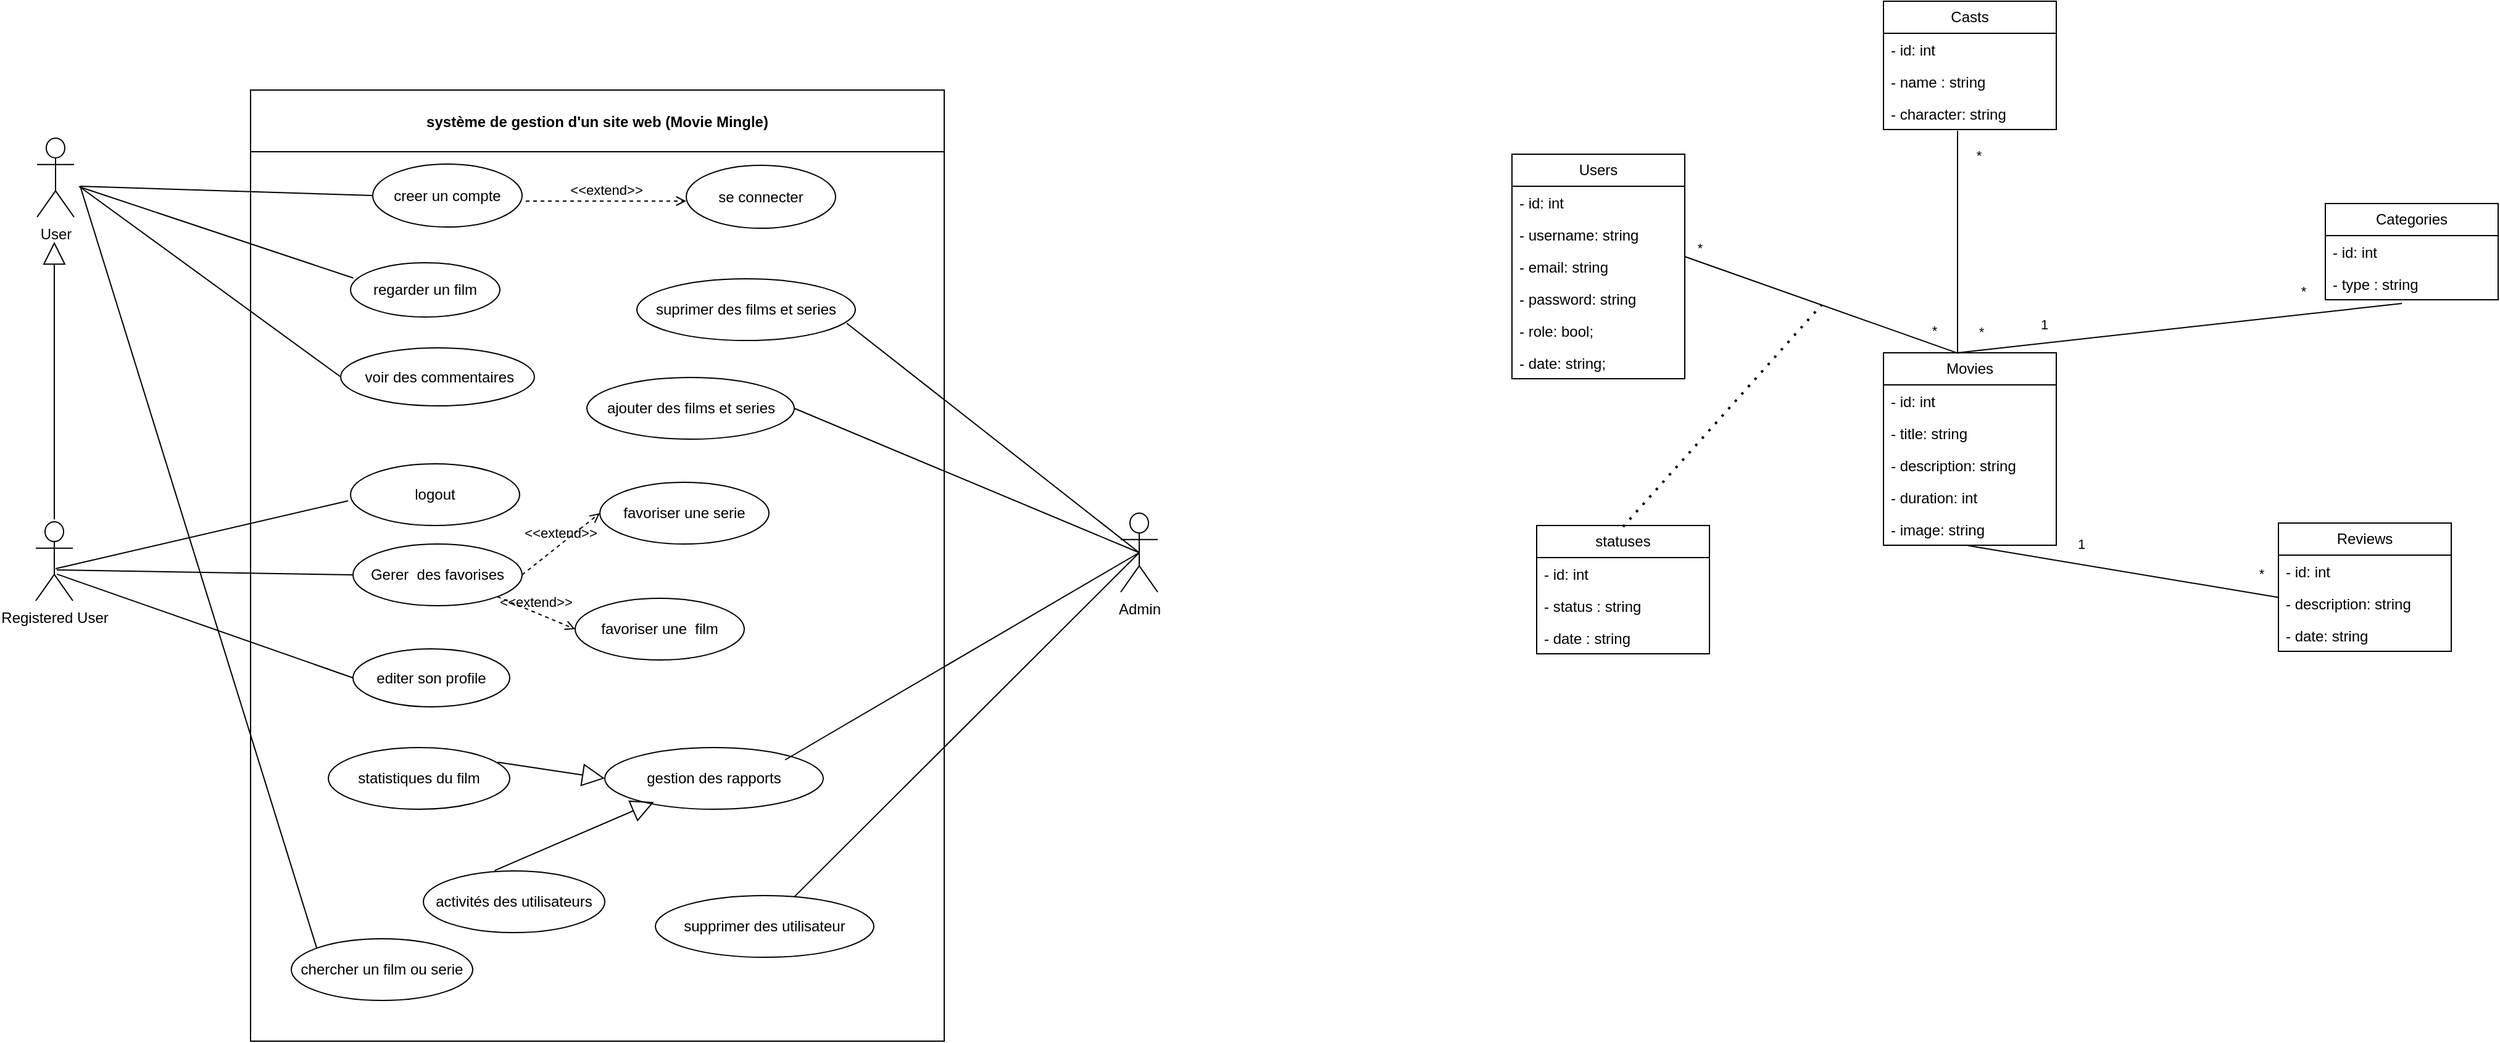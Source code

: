 <mxfile version="22.1.5" type="github">
  <diagram name="Page-1" id="ic3QxxJDQ8-wgufNTwQT">
    <mxGraphModel dx="1059" dy="621" grid="1" gridSize="10" guides="1" tooltips="1" connect="1" arrows="1" fold="1" page="1" pageScale="1" pageWidth="827" pageHeight="1169" math="0" shadow="0">
      <root>
        <mxCell id="0" />
        <mxCell id="1" parent="0" />
        <mxCell id="X57u4vgC66_1cAJJrnzx-187" value="Users" style="swimlane;fontStyle=0;childLayout=stackLayout;horizontal=1;startSize=26;fillColor=none;horizontalStack=0;resizeParent=1;resizeParentMax=0;resizeLast=0;collapsible=1;marginBottom=0;whiteSpace=wrap;html=1;" parent="1" vertex="1">
          <mxGeometry x="1279" y="219" width="140" height="182" as="geometry" />
        </mxCell>
        <mxCell id="X57u4vgC66_1cAJJrnzx-188" value="- id: int" style="text;strokeColor=none;fillColor=none;align=left;verticalAlign=top;spacingLeft=4;spacingRight=4;overflow=hidden;rotatable=0;points=[[0,0.5],[1,0.5]];portConstraint=eastwest;whiteSpace=wrap;html=1;" parent="X57u4vgC66_1cAJJrnzx-187" vertex="1">
          <mxGeometry y="26" width="140" height="26" as="geometry" />
        </mxCell>
        <mxCell id="X57u4vgC66_1cAJJrnzx-189" value="- username: string" style="text;strokeColor=none;fillColor=none;align=left;verticalAlign=top;spacingLeft=4;spacingRight=4;overflow=hidden;rotatable=0;points=[[0,0.5],[1,0.5]];portConstraint=eastwest;whiteSpace=wrap;html=1;" parent="X57u4vgC66_1cAJJrnzx-187" vertex="1">
          <mxGeometry y="52" width="140" height="26" as="geometry" />
        </mxCell>
        <mxCell id="X57u4vgC66_1cAJJrnzx-190" value="-&amp;nbsp;email: string" style="text;strokeColor=none;fillColor=none;align=left;verticalAlign=top;spacingLeft=4;spacingRight=4;overflow=hidden;rotatable=0;points=[[0,0.5],[1,0.5]];portConstraint=eastwest;whiteSpace=wrap;html=1;" parent="X57u4vgC66_1cAJJrnzx-187" vertex="1">
          <mxGeometry y="78" width="140" height="26" as="geometry" />
        </mxCell>
        <mxCell id="X57u4vgC66_1cAJJrnzx-191" value="-&amp;nbsp;password: string" style="text;strokeColor=none;fillColor=none;align=left;verticalAlign=top;spacingLeft=4;spacingRight=4;overflow=hidden;rotatable=0;points=[[0,0.5],[1,0.5]];portConstraint=eastwest;whiteSpace=wrap;html=1;" parent="X57u4vgC66_1cAJJrnzx-187" vertex="1">
          <mxGeometry y="104" width="140" height="26" as="geometry" />
        </mxCell>
        <mxCell id="X57u4vgC66_1cAJJrnzx-192" value="-&amp;nbsp;role: bool;" style="text;strokeColor=none;fillColor=none;align=left;verticalAlign=top;spacingLeft=4;spacingRight=4;overflow=hidden;rotatable=0;points=[[0,0.5],[1,0.5]];portConstraint=eastwest;whiteSpace=wrap;html=1;" parent="X57u4vgC66_1cAJJrnzx-187" vertex="1">
          <mxGeometry y="130" width="140" height="26" as="geometry" />
        </mxCell>
        <mxCell id="RzT8kKD2vKuFvKw7LRqd-3" value="-&amp;nbsp;date: string;" style="text;strokeColor=none;fillColor=none;align=left;verticalAlign=top;spacingLeft=4;spacingRight=4;overflow=hidden;rotatable=0;points=[[0,0.5],[1,0.5]];portConstraint=eastwest;whiteSpace=wrap;html=1;" vertex="1" parent="X57u4vgC66_1cAJJrnzx-187">
          <mxGeometry y="156" width="140" height="26" as="geometry" />
        </mxCell>
        <mxCell id="X57u4vgC66_1cAJJrnzx-193" value="User" style="shape=umlActor;verticalLabelPosition=bottom;verticalAlign=top;html=1;outlineConnect=0;rounded=0;labelBackgroundColor=none;" parent="1" vertex="1">
          <mxGeometry x="84" y="206" width="30" height="64" as="geometry" />
        </mxCell>
        <mxCell id="X57u4vgC66_1cAJJrnzx-194" value="système de gestion d&#39;un site web (Movie Mingle)" style="swimlane;startSize=50;rounded=0;labelBackgroundColor=none;" parent="1" vertex="1">
          <mxGeometry x="257" y="167" width="562" height="771" as="geometry" />
        </mxCell>
        <mxCell id="X57u4vgC66_1cAJJrnzx-195" value="creer un compte" style="ellipse;whiteSpace=wrap;html=1;align=center;newEdgeStyle={&quot;edgeStyle&quot;:&quot;entityRelationEdgeStyle&quot;,&quot;startArrow&quot;:&quot;none&quot;,&quot;endArrow&quot;:&quot;none&quot;,&quot;segment&quot;:10,&quot;curved&quot;:1,&quot;sourcePerimeterSpacing&quot;:0,&quot;targetPerimeterSpacing&quot;:0};treeFolding=1;treeMoving=1;rounded=0;labelBackgroundColor=none;" parent="X57u4vgC66_1cAJJrnzx-194" vertex="1">
          <mxGeometry x="99" y="60" width="121" height="51" as="geometry" />
        </mxCell>
        <mxCell id="X57u4vgC66_1cAJJrnzx-196" value="logout" style="ellipse;whiteSpace=wrap;html=1;align=center;newEdgeStyle={&quot;edgeStyle&quot;:&quot;entityRelationEdgeStyle&quot;,&quot;startArrow&quot;:&quot;none&quot;,&quot;endArrow&quot;:&quot;none&quot;,&quot;segment&quot;:10,&quot;curved&quot;:1,&quot;sourcePerimeterSpacing&quot;:0,&quot;targetPerimeterSpacing&quot;:0};treeFolding=1;treeMoving=1;rounded=0;labelBackgroundColor=none;" parent="X57u4vgC66_1cAJJrnzx-194" vertex="1">
          <mxGeometry x="81" y="303" width="137" height="50" as="geometry" />
        </mxCell>
        <mxCell id="X57u4vgC66_1cAJJrnzx-197" value="regarder un film" style="ellipse;whiteSpace=wrap;html=1;align=center;newEdgeStyle={&quot;edgeStyle&quot;:&quot;entityRelationEdgeStyle&quot;,&quot;startArrow&quot;:&quot;none&quot;,&quot;endArrow&quot;:&quot;none&quot;,&quot;segment&quot;:10,&quot;curved&quot;:1,&quot;sourcePerimeterSpacing&quot;:0,&quot;targetPerimeterSpacing&quot;:0};treeFolding=1;treeMoving=1;rounded=0;labelBackgroundColor=none;" parent="X57u4vgC66_1cAJJrnzx-194" vertex="1">
          <mxGeometry x="81" y="140" width="121" height="44" as="geometry" />
        </mxCell>
        <mxCell id="X57u4vgC66_1cAJJrnzx-198" value="ajouter des films et series" style="ellipse;whiteSpace=wrap;html=1;align=center;newEdgeStyle={&quot;edgeStyle&quot;:&quot;entityRelationEdgeStyle&quot;,&quot;startArrow&quot;:&quot;none&quot;,&quot;endArrow&quot;:&quot;none&quot;,&quot;segment&quot;:10,&quot;curved&quot;:1,&quot;sourcePerimeterSpacing&quot;:0,&quot;targetPerimeterSpacing&quot;:0};treeFolding=1;treeMoving=1;rounded=0;labelBackgroundColor=none;" parent="X57u4vgC66_1cAJJrnzx-194" vertex="1">
          <mxGeometry x="272.5" y="233" width="168" height="50" as="geometry" />
        </mxCell>
        <mxCell id="X57u4vgC66_1cAJJrnzx-199" value="suprimer des films et series" style="ellipse;whiteSpace=wrap;html=1;align=center;newEdgeStyle={&quot;edgeStyle&quot;:&quot;entityRelationEdgeStyle&quot;,&quot;startArrow&quot;:&quot;none&quot;,&quot;endArrow&quot;:&quot;none&quot;,&quot;segment&quot;:10,&quot;curved&quot;:1,&quot;sourcePerimeterSpacing&quot;:0,&quot;targetPerimeterSpacing&quot;:0};treeFolding=1;treeMoving=1;rounded=0;labelBackgroundColor=none;" parent="X57u4vgC66_1cAJJrnzx-194" vertex="1">
          <mxGeometry x="313" y="153" width="177" height="50" as="geometry" />
        </mxCell>
        <mxCell id="X57u4vgC66_1cAJJrnzx-200" value="gestion des&amp;nbsp;rapports" style="ellipse;whiteSpace=wrap;html=1;align=center;newEdgeStyle={&quot;edgeStyle&quot;:&quot;entityRelationEdgeStyle&quot;,&quot;startArrow&quot;:&quot;none&quot;,&quot;endArrow&quot;:&quot;none&quot;,&quot;segment&quot;:10,&quot;curved&quot;:1,&quot;sourcePerimeterSpacing&quot;:0,&quot;targetPerimeterSpacing&quot;:0};treeFolding=1;treeMoving=1;rounded=0;labelBackgroundColor=none;" parent="X57u4vgC66_1cAJJrnzx-194" vertex="1">
          <mxGeometry x="287" y="533" width="177" height="50" as="geometry" />
        </mxCell>
        <mxCell id="X57u4vgC66_1cAJJrnzx-201" value="activités des utilisateurs" style="ellipse;whiteSpace=wrap;html=1;align=center;newEdgeStyle={&quot;edgeStyle&quot;:&quot;entityRelationEdgeStyle&quot;,&quot;startArrow&quot;:&quot;none&quot;,&quot;endArrow&quot;:&quot;none&quot;,&quot;segment&quot;:10,&quot;curved&quot;:1,&quot;sourcePerimeterSpacing&quot;:0,&quot;targetPerimeterSpacing&quot;:0};treeFolding=1;treeMoving=1;rounded=0;labelBackgroundColor=none;" parent="X57u4vgC66_1cAJJrnzx-194" vertex="1">
          <mxGeometry x="140" y="633" width="147" height="50" as="geometry" />
        </mxCell>
        <mxCell id="X57u4vgC66_1cAJJrnzx-202" value="" style="endArrow=block;endSize=16;endFill=0;html=1;rounded=0;entryX=0.225;entryY=0.882;entryDx=0;entryDy=0;labelBackgroundColor=none;fontColor=default;exitX=0.393;exitY=-0.007;exitDx=0;exitDy=0;entryPerimeter=0;exitPerimeter=0;" parent="X57u4vgC66_1cAJJrnzx-194" source="X57u4vgC66_1cAJJrnzx-201" target="X57u4vgC66_1cAJJrnzx-200" edge="1">
          <mxGeometry width="160" relative="1" as="geometry">
            <mxPoint x="281" y="610" as="sourcePoint" />
            <mxPoint x="200" y="574" as="targetPoint" />
          </mxGeometry>
        </mxCell>
        <mxCell id="X57u4vgC66_1cAJJrnzx-203" value="&amp;nbsp;voir des commentaires" style="ellipse;whiteSpace=wrap;html=1;align=center;newEdgeStyle={&quot;edgeStyle&quot;:&quot;entityRelationEdgeStyle&quot;,&quot;startArrow&quot;:&quot;none&quot;,&quot;endArrow&quot;:&quot;none&quot;,&quot;segment&quot;:10,&quot;curved&quot;:1,&quot;sourcePerimeterSpacing&quot;:0,&quot;targetPerimeterSpacing&quot;:0};treeFolding=1;treeMoving=1;rounded=0;labelBackgroundColor=none;" parent="X57u4vgC66_1cAJJrnzx-194" vertex="1">
          <mxGeometry x="73" y="209" width="157" height="47" as="geometry" />
        </mxCell>
        <mxCell id="X57u4vgC66_1cAJJrnzx-204" value="se connecter" style="ellipse;whiteSpace=wrap;html=1;align=center;newEdgeStyle={&quot;edgeStyle&quot;:&quot;entityRelationEdgeStyle&quot;,&quot;startArrow&quot;:&quot;none&quot;,&quot;endArrow&quot;:&quot;none&quot;,&quot;segment&quot;:10,&quot;curved&quot;:1,&quot;sourcePerimeterSpacing&quot;:0,&quot;targetPerimeterSpacing&quot;:0};treeFolding=1;treeMoving=1;rounded=0;labelBackgroundColor=none;" parent="X57u4vgC66_1cAJJrnzx-194" vertex="1">
          <mxGeometry x="353" y="61" width="121" height="51" as="geometry" />
        </mxCell>
        <mxCell id="X57u4vgC66_1cAJJrnzx-205" value="&amp;lt;&amp;lt;extend&amp;gt;&amp;gt;" style="html=1;verticalAlign=bottom;labelBackgroundColor=none;endArrow=open;endFill=0;dashed=1;rounded=0;fontColor=default;" parent="X57u4vgC66_1cAJJrnzx-194" edge="1">
          <mxGeometry width="160" relative="1" as="geometry">
            <mxPoint x="223" y="90" as="sourcePoint" />
            <mxPoint x="353" y="90" as="targetPoint" />
          </mxGeometry>
        </mxCell>
        <mxCell id="X57u4vgC66_1cAJJrnzx-206" value="Gerer&amp;nbsp; des favorises" style="ellipse;whiteSpace=wrap;html=1;align=center;newEdgeStyle={&quot;edgeStyle&quot;:&quot;entityRelationEdgeStyle&quot;,&quot;startArrow&quot;:&quot;none&quot;,&quot;endArrow&quot;:&quot;none&quot;,&quot;segment&quot;:10,&quot;curved&quot;:1,&quot;sourcePerimeterSpacing&quot;:0,&quot;targetPerimeterSpacing&quot;:0};treeFolding=1;treeMoving=1;rounded=0;labelBackgroundColor=none;" parent="X57u4vgC66_1cAJJrnzx-194" vertex="1">
          <mxGeometry x="83" y="368" width="137" height="50" as="geometry" />
        </mxCell>
        <mxCell id="X57u4vgC66_1cAJJrnzx-207" value="favoriser une&amp;nbsp; film" style="ellipse;whiteSpace=wrap;html=1;align=center;newEdgeStyle={&quot;edgeStyle&quot;:&quot;entityRelationEdgeStyle&quot;,&quot;startArrow&quot;:&quot;none&quot;,&quot;endArrow&quot;:&quot;none&quot;,&quot;segment&quot;:10,&quot;curved&quot;:1,&quot;sourcePerimeterSpacing&quot;:0,&quot;targetPerimeterSpacing&quot;:0};treeFolding=1;treeMoving=1;rounded=0;labelBackgroundColor=none;" parent="X57u4vgC66_1cAJJrnzx-194" vertex="1">
          <mxGeometry x="263" y="412" width="137" height="50" as="geometry" />
        </mxCell>
        <mxCell id="X57u4vgC66_1cAJJrnzx-208" value="favoriser une serie" style="ellipse;whiteSpace=wrap;html=1;align=center;newEdgeStyle={&quot;edgeStyle&quot;:&quot;entityRelationEdgeStyle&quot;,&quot;startArrow&quot;:&quot;none&quot;,&quot;endArrow&quot;:&quot;none&quot;,&quot;segment&quot;:10,&quot;curved&quot;:1,&quot;sourcePerimeterSpacing&quot;:0,&quot;targetPerimeterSpacing&quot;:0};treeFolding=1;treeMoving=1;rounded=0;labelBackgroundColor=none;" parent="X57u4vgC66_1cAJJrnzx-194" vertex="1">
          <mxGeometry x="283" y="318" width="137" height="50" as="geometry" />
        </mxCell>
        <mxCell id="X57u4vgC66_1cAJJrnzx-211" value="editer son profile" style="ellipse;whiteSpace=wrap;html=1;align=center;newEdgeStyle={&quot;edgeStyle&quot;:&quot;entityRelationEdgeStyle&quot;,&quot;startArrow&quot;:&quot;none&quot;,&quot;endArrow&quot;:&quot;none&quot;,&quot;segment&quot;:10,&quot;curved&quot;:1,&quot;sourcePerimeterSpacing&quot;:0,&quot;targetPerimeterSpacing&quot;:0};treeFolding=1;treeMoving=1;rounded=0;labelBackgroundColor=none;" parent="X57u4vgC66_1cAJJrnzx-194" vertex="1">
          <mxGeometry x="83" y="453" width="127" height="47" as="geometry" />
        </mxCell>
        <mxCell id="X57u4vgC66_1cAJJrnzx-212" value="statistiques du film" style="ellipse;whiteSpace=wrap;html=1;align=center;newEdgeStyle={&quot;edgeStyle&quot;:&quot;entityRelationEdgeStyle&quot;,&quot;startArrow&quot;:&quot;none&quot;,&quot;endArrow&quot;:&quot;none&quot;,&quot;segment&quot;:10,&quot;curved&quot;:1,&quot;sourcePerimeterSpacing&quot;:0,&quot;targetPerimeterSpacing&quot;:0};treeFolding=1;treeMoving=1;rounded=0;labelBackgroundColor=none;" parent="X57u4vgC66_1cAJJrnzx-194" vertex="1">
          <mxGeometry x="63" y="533" width="147" height="50" as="geometry" />
        </mxCell>
        <mxCell id="X57u4vgC66_1cAJJrnzx-213" value="" style="endArrow=block;endSize=16;endFill=0;html=1;rounded=0;entryX=0;entryY=0.5;entryDx=0;entryDy=0;labelBackgroundColor=none;fontColor=default;exitX=0.933;exitY=0.238;exitDx=0;exitDy=0;exitPerimeter=0;" parent="X57u4vgC66_1cAJJrnzx-194" source="X57u4vgC66_1cAJJrnzx-212" target="X57u4vgC66_1cAJJrnzx-200" edge="1">
          <mxGeometry width="160" relative="1" as="geometry">
            <mxPoint x="288" y="653" as="sourcePoint" />
            <mxPoint x="291" y="580" as="targetPoint" />
          </mxGeometry>
        </mxCell>
        <mxCell id="X57u4vgC66_1cAJJrnzx-214" value="supprimer des utilisateur" style="ellipse;whiteSpace=wrap;html=1;align=center;newEdgeStyle={&quot;edgeStyle&quot;:&quot;entityRelationEdgeStyle&quot;,&quot;startArrow&quot;:&quot;none&quot;,&quot;endArrow&quot;:&quot;none&quot;,&quot;segment&quot;:10,&quot;curved&quot;:1,&quot;sourcePerimeterSpacing&quot;:0,&quot;targetPerimeterSpacing&quot;:0};treeFolding=1;treeMoving=1;rounded=0;labelBackgroundColor=none;" parent="X57u4vgC66_1cAJJrnzx-194" vertex="1">
          <mxGeometry x="328" y="653" width="177" height="50" as="geometry" />
        </mxCell>
        <mxCell id="X57u4vgC66_1cAJJrnzx-215" value="chercher un film ou serie" style="ellipse;whiteSpace=wrap;html=1;align=center;newEdgeStyle={&quot;edgeStyle&quot;:&quot;entityRelationEdgeStyle&quot;,&quot;startArrow&quot;:&quot;none&quot;,&quot;endArrow&quot;:&quot;none&quot;,&quot;segment&quot;:10,&quot;curved&quot;:1,&quot;sourcePerimeterSpacing&quot;:0,&quot;targetPerimeterSpacing&quot;:0};treeFolding=1;treeMoving=1;rounded=0;labelBackgroundColor=none;" parent="X57u4vgC66_1cAJJrnzx-194" vertex="1">
          <mxGeometry x="33" y="688" width="147" height="50" as="geometry" />
        </mxCell>
        <mxCell id="X57u4vgC66_1cAJJrnzx-280" value="&amp;lt;&amp;lt;extend&amp;gt;&amp;gt;" style="html=1;verticalAlign=bottom;labelBackgroundColor=none;endArrow=open;endFill=0;dashed=1;rounded=0;fontColor=default;exitX=1;exitY=0.5;exitDx=0;exitDy=0;entryX=0;entryY=0.5;entryDx=0;entryDy=0;" parent="X57u4vgC66_1cAJJrnzx-194" source="X57u4vgC66_1cAJJrnzx-206" target="X57u4vgC66_1cAJJrnzx-208" edge="1">
          <mxGeometry width="160" relative="1" as="geometry">
            <mxPoint x="233" y="390" as="sourcePoint" />
            <mxPoint x="363" y="390" as="targetPoint" />
          </mxGeometry>
        </mxCell>
        <mxCell id="X57u4vgC66_1cAJJrnzx-281" value="&amp;lt;&amp;lt;extend&amp;gt;&amp;gt;" style="html=1;verticalAlign=bottom;labelBackgroundColor=none;endArrow=open;endFill=0;dashed=1;rounded=0;fontColor=default;exitX=1;exitY=1;exitDx=0;exitDy=0;entryX=0;entryY=0.5;entryDx=0;entryDy=0;" parent="X57u4vgC66_1cAJJrnzx-194" source="X57u4vgC66_1cAJJrnzx-206" target="X57u4vgC66_1cAJJrnzx-207" edge="1">
          <mxGeometry width="160" relative="1" as="geometry">
            <mxPoint x="230" y="403" as="sourcePoint" />
            <mxPoint x="293" y="353" as="targetPoint" />
          </mxGeometry>
        </mxCell>
        <mxCell id="X57u4vgC66_1cAJJrnzx-216" value="" style="endArrow=none;html=1;rounded=0;entryX=0;entryY=0.5;entryDx=0;entryDy=0;labelBackgroundColor=none;fontColor=default;" parent="1" target="X57u4vgC66_1cAJJrnzx-195" edge="1">
          <mxGeometry width="50" height="50" relative="1" as="geometry">
            <mxPoint x="119" y="245" as="sourcePoint" />
            <mxPoint x="455.0" y="274" as="targetPoint" />
          </mxGeometry>
        </mxCell>
        <mxCell id="X57u4vgC66_1cAJJrnzx-217" value="" style="endArrow=none;html=1;rounded=0;entryX=0;entryY=0.5;entryDx=0;entryDy=0;labelBackgroundColor=none;fontColor=default;" parent="1" target="X57u4vgC66_1cAJJrnzx-203" edge="1">
          <mxGeometry width="50" height="50" relative="1" as="geometry">
            <mxPoint x="118" y="245" as="sourcePoint" />
            <mxPoint x="367" y="459" as="targetPoint" />
          </mxGeometry>
        </mxCell>
        <mxCell id="X57u4vgC66_1cAJJrnzx-218" value="Movies" style="swimlane;fontStyle=0;childLayout=stackLayout;horizontal=1;startSize=26;fillColor=none;horizontalStack=0;resizeParent=1;resizeParentMax=0;resizeLast=0;collapsible=1;marginBottom=0;whiteSpace=wrap;html=1;" parent="1" vertex="1">
          <mxGeometry x="1580" y="380" width="140" height="156" as="geometry" />
        </mxCell>
        <mxCell id="X57u4vgC66_1cAJJrnzx-219" value="- id: int" style="text;strokeColor=none;fillColor=none;align=left;verticalAlign=top;spacingLeft=4;spacingRight=4;overflow=hidden;rotatable=0;points=[[0,0.5],[1,0.5]];portConstraint=eastwest;whiteSpace=wrap;html=1;" parent="X57u4vgC66_1cAJJrnzx-218" vertex="1">
          <mxGeometry y="26" width="140" height="26" as="geometry" />
        </mxCell>
        <mxCell id="X57u4vgC66_1cAJJrnzx-220" value="- title: string" style="text;strokeColor=none;fillColor=none;align=left;verticalAlign=top;spacingLeft=4;spacingRight=4;overflow=hidden;rotatable=0;points=[[0,0.5],[1,0.5]];portConstraint=eastwest;whiteSpace=wrap;html=1;" parent="X57u4vgC66_1cAJJrnzx-218" vertex="1">
          <mxGeometry y="52" width="140" height="26" as="geometry" />
        </mxCell>
        <mxCell id="X57u4vgC66_1cAJJrnzx-221" value="- description: string" style="text;strokeColor=none;fillColor=none;align=left;verticalAlign=top;spacingLeft=4;spacingRight=4;overflow=hidden;rotatable=0;points=[[0,0.5],[1,0.5]];portConstraint=eastwest;whiteSpace=wrap;html=1;" parent="X57u4vgC66_1cAJJrnzx-218" vertex="1">
          <mxGeometry y="78" width="140" height="26" as="geometry" />
        </mxCell>
        <mxCell id="X57u4vgC66_1cAJJrnzx-222" value="- duration: int" style="text;strokeColor=none;fillColor=none;align=left;verticalAlign=top;spacingLeft=4;spacingRight=4;overflow=hidden;rotatable=0;points=[[0,0.5],[1,0.5]];portConstraint=eastwest;whiteSpace=wrap;html=1;" parent="X57u4vgC66_1cAJJrnzx-218" vertex="1">
          <mxGeometry y="104" width="140" height="26" as="geometry" />
        </mxCell>
        <mxCell id="rf1HGpBpddbTCNV_slv_-1" value="- image: string" style="text;strokeColor=none;fillColor=none;align=left;verticalAlign=top;spacingLeft=4;spacingRight=4;overflow=hidden;rotatable=0;points=[[0,0.5],[1,0.5]];portConstraint=eastwest;whiteSpace=wrap;html=1;" parent="X57u4vgC66_1cAJJrnzx-218" vertex="1">
          <mxGeometry y="130" width="140" height="26" as="geometry" />
        </mxCell>
        <mxCell id="X57u4vgC66_1cAJJrnzx-230" value="" style="endArrow=none;html=1;rounded=0;entryX=0.44;entryY=-0.012;entryDx=0;entryDy=0;entryPerimeter=0;" parent="1" edge="1">
          <mxGeometry width="50" height="50" relative="1" as="geometry">
            <mxPoint x="1419" y="302" as="sourcePoint" />
            <mxPoint x="1640.6" y="380.44" as="targetPoint" />
          </mxGeometry>
        </mxCell>
        <mxCell id="X57u4vgC66_1cAJJrnzx-232" value="Categories" style="swimlane;fontStyle=0;childLayout=stackLayout;horizontal=1;startSize=26;fillColor=none;horizontalStack=0;resizeParent=1;resizeParentMax=0;resizeLast=0;collapsible=1;marginBottom=0;whiteSpace=wrap;html=1;" parent="1" vertex="1">
          <mxGeometry x="1938" y="259" width="140" height="78" as="geometry" />
        </mxCell>
        <mxCell id="X57u4vgC66_1cAJJrnzx-233" value="- id: int" style="text;strokeColor=none;fillColor=none;align=left;verticalAlign=top;spacingLeft=4;spacingRight=4;overflow=hidden;rotatable=0;points=[[0,0.5],[1,0.5]];portConstraint=eastwest;whiteSpace=wrap;html=1;" parent="X57u4vgC66_1cAJJrnzx-232" vertex="1">
          <mxGeometry y="26" width="140" height="26" as="geometry" />
        </mxCell>
        <mxCell id="X57u4vgC66_1cAJJrnzx-234" value="- type : string" style="text;strokeColor=none;fillColor=none;align=left;verticalAlign=top;spacingLeft=4;spacingRight=4;overflow=hidden;rotatable=0;points=[[0,0.5],[1,0.5]];portConstraint=eastwest;whiteSpace=wrap;html=1;" parent="X57u4vgC66_1cAJJrnzx-232" vertex="1">
          <mxGeometry y="52" width="140" height="26" as="geometry" />
        </mxCell>
        <mxCell id="X57u4vgC66_1cAJJrnzx-235" value="Reviews" style="swimlane;fontStyle=0;childLayout=stackLayout;horizontal=1;startSize=26;fillColor=none;horizontalStack=0;resizeParent=1;resizeParentMax=0;resizeLast=0;collapsible=1;marginBottom=0;whiteSpace=wrap;html=1;" parent="1" vertex="1">
          <mxGeometry x="1900" y="518" width="140" height="104" as="geometry" />
        </mxCell>
        <mxCell id="X57u4vgC66_1cAJJrnzx-236" value="- id: int" style="text;strokeColor=none;fillColor=none;align=left;verticalAlign=top;spacingLeft=4;spacingRight=4;overflow=hidden;rotatable=0;points=[[0,0.5],[1,0.5]];portConstraint=eastwest;whiteSpace=wrap;html=1;" parent="X57u4vgC66_1cAJJrnzx-235" vertex="1">
          <mxGeometry y="26" width="140" height="26" as="geometry" />
        </mxCell>
        <mxCell id="X57u4vgC66_1cAJJrnzx-238" value="- description: string" style="text;strokeColor=none;fillColor=none;align=left;verticalAlign=top;spacingLeft=4;spacingRight=4;overflow=hidden;rotatable=0;points=[[0,0.5],[1,0.5]];portConstraint=eastwest;whiteSpace=wrap;html=1;" parent="X57u4vgC66_1cAJJrnzx-235" vertex="1">
          <mxGeometry y="52" width="140" height="26" as="geometry" />
        </mxCell>
        <mxCell id="X57u4vgC66_1cAJJrnzx-239" value="- date: string" style="text;strokeColor=none;fillColor=none;align=left;verticalAlign=top;spacingLeft=4;spacingRight=4;overflow=hidden;rotatable=0;points=[[0,0.5],[1,0.5]];portConstraint=eastwest;whiteSpace=wrap;html=1;" parent="X57u4vgC66_1cAJJrnzx-235" vertex="1">
          <mxGeometry y="78" width="140" height="26" as="geometry" />
        </mxCell>
        <mxCell id="X57u4vgC66_1cAJJrnzx-240" value="" style="endArrow=none;html=1;rounded=0;" parent="1" edge="1">
          <mxGeometry width="50" height="50" relative="1" as="geometry">
            <mxPoint x="2000" y="340" as="sourcePoint" />
            <mxPoint x="1640" y="380" as="targetPoint" />
          </mxGeometry>
        </mxCell>
        <mxCell id="X57u4vgC66_1cAJJrnzx-241" value="Casts" style="swimlane;fontStyle=0;childLayout=stackLayout;horizontal=1;startSize=26;fillColor=none;horizontalStack=0;resizeParent=1;resizeParentMax=0;resizeLast=0;collapsible=1;marginBottom=0;whiteSpace=wrap;html=1;" parent="1" vertex="1">
          <mxGeometry x="1580" y="95" width="140" height="104" as="geometry" />
        </mxCell>
        <mxCell id="X57u4vgC66_1cAJJrnzx-242" value="- id: int" style="text;strokeColor=none;fillColor=none;align=left;verticalAlign=top;spacingLeft=4;spacingRight=4;overflow=hidden;rotatable=0;points=[[0,0.5],[1,0.5]];portConstraint=eastwest;whiteSpace=wrap;html=1;" parent="X57u4vgC66_1cAJJrnzx-241" vertex="1">
          <mxGeometry y="26" width="140" height="26" as="geometry" />
        </mxCell>
        <mxCell id="X57u4vgC66_1cAJJrnzx-243" value="- name : string" style="text;strokeColor=none;fillColor=none;align=left;verticalAlign=top;spacingLeft=4;spacingRight=4;overflow=hidden;rotatable=0;points=[[0,0.5],[1,0.5]];portConstraint=eastwest;whiteSpace=wrap;html=1;" parent="X57u4vgC66_1cAJJrnzx-241" vertex="1">
          <mxGeometry y="52" width="140" height="26" as="geometry" />
        </mxCell>
        <mxCell id="X57u4vgC66_1cAJJrnzx-244" value="- character: string" style="text;strokeColor=none;fillColor=none;align=left;verticalAlign=top;spacingLeft=4;spacingRight=4;overflow=hidden;rotatable=0;points=[[0,0.5],[1,0.5]];portConstraint=eastwest;whiteSpace=wrap;html=1;" parent="X57u4vgC66_1cAJJrnzx-241" vertex="1">
          <mxGeometry y="78" width="140" height="26" as="geometry" />
        </mxCell>
        <mxCell id="X57u4vgC66_1cAJJrnzx-245" value="" style="endArrow=none;html=1;rounded=0;entryX=0.502;entryY=1.047;entryDx=0;entryDy=0;exitX=0.018;exitY=0.707;exitDx=0;exitDy=0;entryPerimeter=0;exitPerimeter=0;" parent="1" edge="1">
          <mxGeometry width="50" height="50" relative="1" as="geometry">
            <mxPoint x="1900.52" y="578.382" as="sourcePoint" />
            <mxPoint x="1648.28" y="536.222" as="targetPoint" />
          </mxGeometry>
        </mxCell>
        <mxCell id="X57u4vgC66_1cAJJrnzx-246" value="" style="endArrow=none;html=1;rounded=0;entryX=0;entryY=0.5;entryDx=0;entryDy=0;" parent="1" edge="1">
          <mxGeometry width="50" height="50" relative="1" as="geometry">
            <mxPoint x="1640" y="200" as="sourcePoint" />
            <mxPoint x="1640" y="380" as="targetPoint" />
          </mxGeometry>
        </mxCell>
        <mxCell id="X57u4vgC66_1cAJJrnzx-248" value="*" style="edgeLabel;html=1;align=center;verticalAlign=middle;resizable=0;points=[];" parent="X57u4vgC66_1cAJJrnzx-246" vertex="1" connectable="0">
          <mxGeometry x="0.046" relative="1" as="geometry">
            <mxPoint x="17" y="-74" as="offset" />
          </mxGeometry>
        </mxCell>
        <mxCell id="X57u4vgC66_1cAJJrnzx-249" value="*" style="edgeLabel;html=1;align=center;verticalAlign=middle;resizable=0;points=[];" parent="X57u4vgC66_1cAJJrnzx-246" vertex="1" connectable="0">
          <mxGeometry x="0.046" relative="1" as="geometry">
            <mxPoint x="19" y="69" as="offset" />
          </mxGeometry>
        </mxCell>
        <mxCell id="X57u4vgC66_1cAJJrnzx-250" value="*" style="edgeLabel;html=1;align=center;verticalAlign=middle;resizable=0;points=[];" parent="X57u4vgC66_1cAJJrnzx-246" vertex="1" connectable="0">
          <mxGeometry x="0.046" relative="1" as="geometry">
            <mxPoint x="-209" y="1" as="offset" />
          </mxGeometry>
        </mxCell>
        <mxCell id="X57u4vgC66_1cAJJrnzx-251" value="*" style="edgeLabel;html=1;align=center;verticalAlign=middle;resizable=0;points=[];" parent="X57u4vgC66_1cAJJrnzx-246" vertex="1" connectable="0">
          <mxGeometry x="0.046" relative="1" as="geometry">
            <mxPoint x="-19" y="68" as="offset" />
          </mxGeometry>
        </mxCell>
        <mxCell id="X57u4vgC66_1cAJJrnzx-252" value="*" style="edgeLabel;html=1;align=center;verticalAlign=middle;resizable=0;points=[];" parent="X57u4vgC66_1cAJJrnzx-246" vertex="1" connectable="0">
          <mxGeometry x="0.046" relative="1" as="geometry">
            <mxPoint x="280" y="36" as="offset" />
          </mxGeometry>
        </mxCell>
        <mxCell id="X57u4vgC66_1cAJJrnzx-253" value="1" style="edgeLabel;html=1;align=center;verticalAlign=middle;resizable=0;points=[];" parent="X57u4vgC66_1cAJJrnzx-246" vertex="1" connectable="0">
          <mxGeometry x="0.046" relative="1" as="geometry">
            <mxPoint x="70" y="63" as="offset" />
          </mxGeometry>
        </mxCell>
        <mxCell id="X57u4vgC66_1cAJJrnzx-254" value="*" style="edgeLabel;html=1;align=center;verticalAlign=middle;resizable=0;points=[];" parent="X57u4vgC66_1cAJJrnzx-246" vertex="1" connectable="0">
          <mxGeometry x="0.046" relative="1" as="geometry">
            <mxPoint x="246" y="265" as="offset" />
          </mxGeometry>
        </mxCell>
        <mxCell id="X57u4vgC66_1cAJJrnzx-255" value="1" style="edgeLabel;html=1;align=center;verticalAlign=middle;resizable=0;points=[];" parent="X57u4vgC66_1cAJJrnzx-246" vertex="1" connectable="0">
          <mxGeometry x="0.046" relative="1" as="geometry">
            <mxPoint x="100" y="241" as="offset" />
          </mxGeometry>
        </mxCell>
        <mxCell id="X57u4vgC66_1cAJJrnzx-265" value="statuses" style="swimlane;fontStyle=0;childLayout=stackLayout;horizontal=1;startSize=26;fillColor=none;horizontalStack=0;resizeParent=1;resizeParentMax=0;resizeLast=0;collapsible=1;marginBottom=0;whiteSpace=wrap;html=1;" parent="1" vertex="1">
          <mxGeometry x="1299" y="520" width="140" height="104" as="geometry" />
        </mxCell>
        <mxCell id="X57u4vgC66_1cAJJrnzx-266" value="- id: int" style="text;strokeColor=none;fillColor=none;align=left;verticalAlign=top;spacingLeft=4;spacingRight=4;overflow=hidden;rotatable=0;points=[[0,0.5],[1,0.5]];portConstraint=eastwest;whiteSpace=wrap;html=1;" parent="X57u4vgC66_1cAJJrnzx-265" vertex="1">
          <mxGeometry y="26" width="140" height="26" as="geometry" />
        </mxCell>
        <mxCell id="X57u4vgC66_1cAJJrnzx-267" value="- status : string" style="text;strokeColor=none;fillColor=none;align=left;verticalAlign=top;spacingLeft=4;spacingRight=4;overflow=hidden;rotatable=0;points=[[0,0.5],[1,0.5]];portConstraint=eastwest;whiteSpace=wrap;html=1;" parent="X57u4vgC66_1cAJJrnzx-265" vertex="1">
          <mxGeometry y="52" width="140" height="26" as="geometry" />
        </mxCell>
        <mxCell id="RzT8kKD2vKuFvKw7LRqd-2" value="- date : string" style="text;strokeColor=none;fillColor=none;align=left;verticalAlign=top;spacingLeft=4;spacingRight=4;overflow=hidden;rotatable=0;points=[[0,0.5],[1,0.5]];portConstraint=eastwest;whiteSpace=wrap;html=1;" vertex="1" parent="X57u4vgC66_1cAJJrnzx-265">
          <mxGeometry y="78" width="140" height="26" as="geometry" />
        </mxCell>
        <mxCell id="X57u4vgC66_1cAJJrnzx-268" value="" style="endArrow=none;html=1;rounded=0;entryX=0.019;entryY=0.281;entryDx=0;entryDy=0;labelBackgroundColor=none;fontColor=default;entryPerimeter=0;" parent="1" target="X57u4vgC66_1cAJJrnzx-197" edge="1">
          <mxGeometry width="50" height="50" relative="1" as="geometry">
            <mxPoint x="120" y="246" as="sourcePoint" />
            <mxPoint x="336.669" y="307.36" as="targetPoint" />
          </mxGeometry>
        </mxCell>
        <mxCell id="X57u4vgC66_1cAJJrnzx-269" value="Admin" style="shape=umlActor;verticalLabelPosition=bottom;verticalAlign=top;html=1;outlineConnect=0;rounded=0;labelBackgroundColor=none;" parent="1" vertex="1">
          <mxGeometry x="962" y="510" width="30" height="64" as="geometry" />
        </mxCell>
        <mxCell id="X57u4vgC66_1cAJJrnzx-270" value="Registered User" style="shape=umlActor;verticalLabelPosition=bottom;verticalAlign=top;html=1;outlineConnect=0;rounded=0;labelBackgroundColor=none;" parent="1" vertex="1">
          <mxGeometry x="83" y="517" width="30" height="64" as="geometry" />
        </mxCell>
        <mxCell id="X57u4vgC66_1cAJJrnzx-271" value="" style="endArrow=none;html=1;rounded=0;labelBackgroundColor=none;fontColor=default;" parent="1" edge="1">
          <mxGeometry width="50" height="50" relative="1" as="geometry">
            <mxPoint x="99" y="555" as="sourcePoint" />
            <mxPoint x="336" y="500" as="targetPoint" />
          </mxGeometry>
        </mxCell>
        <mxCell id="X57u4vgC66_1cAJJrnzx-272" value="" style="endArrow=none;html=1;rounded=0;labelBackgroundColor=none;fontColor=default;" parent="1" edge="1">
          <mxGeometry width="50" height="50" relative="1" as="geometry">
            <mxPoint x="100" y="556" as="sourcePoint" />
            <mxPoint x="340" y="560" as="targetPoint" />
          </mxGeometry>
        </mxCell>
        <mxCell id="X57u4vgC66_1cAJJrnzx-273" value="" style="endArrow=block;endSize=16;endFill=0;html=1;rounded=0;labelBackgroundColor=none;fontColor=default;" parent="1" edge="1">
          <mxGeometry width="160" relative="1" as="geometry">
            <mxPoint x="98" y="515" as="sourcePoint" />
            <mxPoint x="98" y="290" as="targetPoint" />
            <Array as="points" />
          </mxGeometry>
        </mxCell>
        <mxCell id="X57u4vgC66_1cAJJrnzx-274" value="" style="endArrow=none;html=1;rounded=0;entryX=0;entryY=0.5;entryDx=0;entryDy=0;labelBackgroundColor=none;fontColor=default;exitX=0.572;exitY=0.663;exitDx=0;exitDy=0;exitPerimeter=0;" parent="1" source="X57u4vgC66_1cAJJrnzx-270" target="X57u4vgC66_1cAJJrnzx-211" edge="1">
          <mxGeometry width="50" height="50" relative="1" as="geometry">
            <mxPoint x="100" y="560" as="sourcePoint" />
            <mxPoint x="347" y="769" as="targetPoint" />
          </mxGeometry>
        </mxCell>
        <mxCell id="X57u4vgC66_1cAJJrnzx-275" value="" style="endArrow=none;html=1;rounded=0;entryX=0.5;entryY=0.5;entryDx=0;entryDy=0;labelBackgroundColor=none;fontColor=default;entryPerimeter=0;" parent="1" target="X57u4vgC66_1cAJJrnzx-269" edge="1">
          <mxGeometry width="50" height="50" relative="1" as="geometry">
            <mxPoint x="740" y="356" as="sourcePoint" />
            <mxPoint x="952" y="510" as="targetPoint" />
          </mxGeometry>
        </mxCell>
        <mxCell id="X57u4vgC66_1cAJJrnzx-276" value="" style="endArrow=none;html=1;rounded=0;entryX=0.5;entryY=0.5;entryDx=0;entryDy=0;labelBackgroundColor=none;fontColor=default;entryPerimeter=0;exitX=1;exitY=0.5;exitDx=0;exitDy=0;" parent="1" source="X57u4vgC66_1cAJJrnzx-198" target="X57u4vgC66_1cAJJrnzx-269" edge="1">
          <mxGeometry width="50" height="50" relative="1" as="geometry">
            <mxPoint x="750" y="366" as="sourcePoint" />
            <mxPoint x="987" y="552" as="targetPoint" />
          </mxGeometry>
        </mxCell>
        <mxCell id="X57u4vgC66_1cAJJrnzx-277" value="" style="endArrow=none;html=1;rounded=0;labelBackgroundColor=none;fontColor=default;exitX=0.989;exitY=0.2;exitDx=0;exitDy=0;exitPerimeter=0;" parent="1" edge="1">
          <mxGeometry width="50" height="50" relative="1" as="geometry">
            <mxPoint x="690.053" y="710" as="sourcePoint" />
            <mxPoint x="977" y="542" as="targetPoint" />
          </mxGeometry>
        </mxCell>
        <mxCell id="X57u4vgC66_1cAJJrnzx-278" value="" style="endArrow=none;html=1;rounded=0;labelBackgroundColor=none;fontColor=default;entryX=0.5;entryY=0.5;entryDx=0;entryDy=0;entryPerimeter=0;" parent="1" source="X57u4vgC66_1cAJJrnzx-214" target="X57u4vgC66_1cAJJrnzx-269" edge="1">
          <mxGeometry width="50" height="50" relative="1" as="geometry">
            <mxPoint x="700.053" y="720" as="sourcePoint" />
            <mxPoint x="980" y="540" as="targetPoint" />
          </mxGeometry>
        </mxCell>
        <mxCell id="X57u4vgC66_1cAJJrnzx-279" value="" style="endArrow=none;html=1;rounded=0;entryX=0;entryY=0;entryDx=0;entryDy=0;labelBackgroundColor=none;fontColor=default;" parent="1" edge="1">
          <mxGeometry width="50" height="50" relative="1" as="geometry">
            <mxPoint x="119" y="245" as="sourcePoint" />
            <mxPoint x="310.522" y="862.324" as="targetPoint" />
          </mxGeometry>
        </mxCell>
        <mxCell id="RzT8kKD2vKuFvKw7LRqd-1" value="" style="endArrow=none;dashed=1;html=1;dashPattern=1 3;strokeWidth=2;rounded=0;exitX=0.5;exitY=0;exitDx=0;exitDy=0;" edge="1" parent="1">
          <mxGeometry width="50" height="50" relative="1" as="geometry">
            <mxPoint x="1369" y="521" as="sourcePoint" />
            <mxPoint x="1530" y="341" as="targetPoint" />
          </mxGeometry>
        </mxCell>
      </root>
    </mxGraphModel>
  </diagram>
</mxfile>
